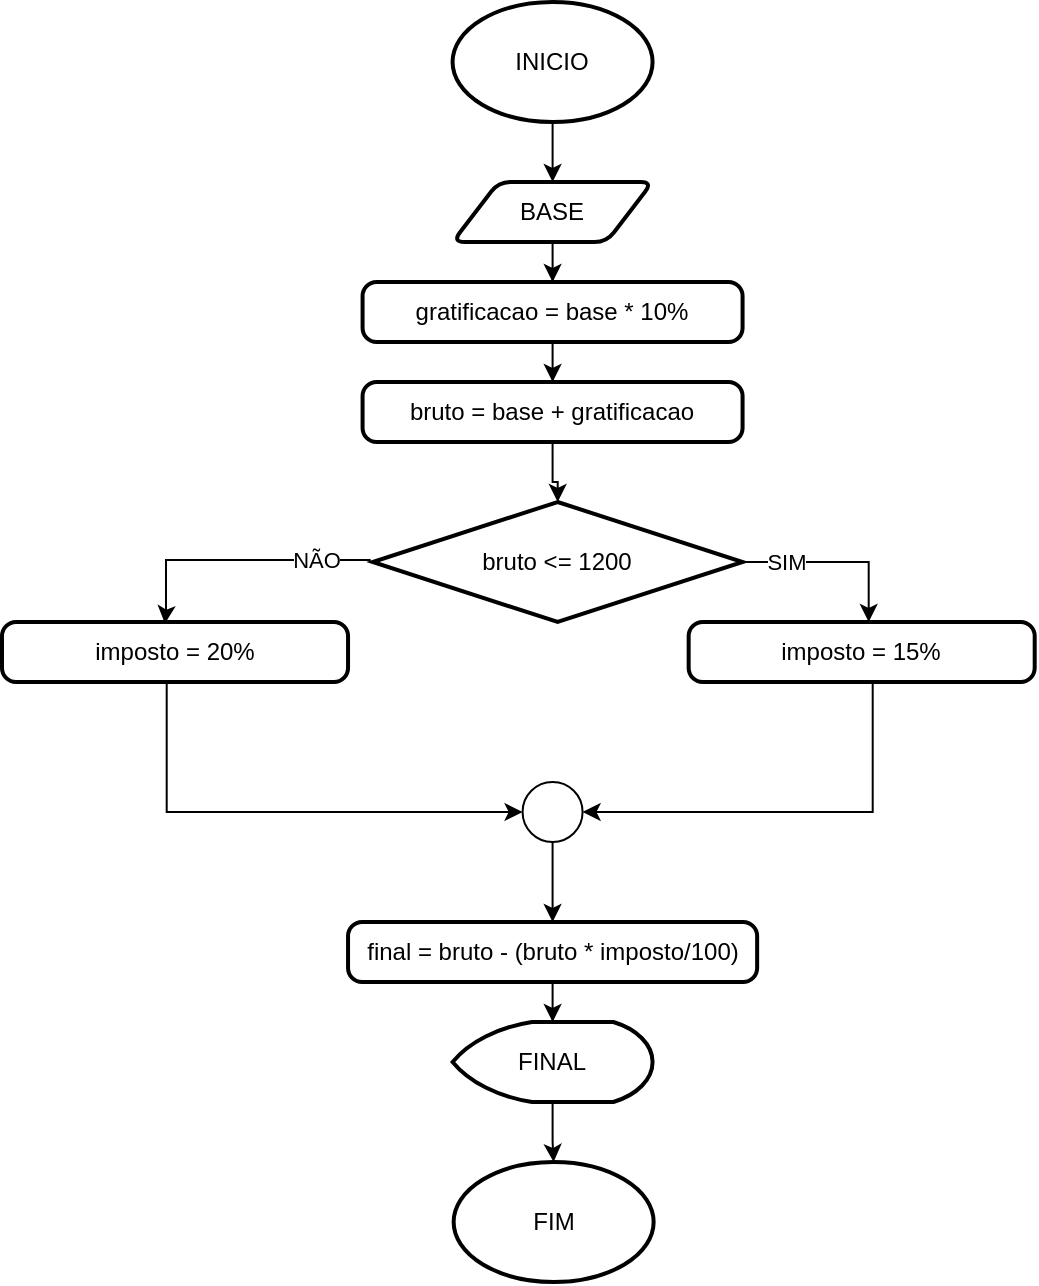<mxfile version="25.0.3">
  <diagram name="Página-1" id="EjqbnbBFhfBQd0mU-d-v">
    <mxGraphModel dx="1912" dy="1040" grid="1" gridSize="10" guides="1" tooltips="1" connect="1" arrows="1" fold="1" page="1" pageScale="1" pageWidth="1169" pageHeight="827" math="0" shadow="0">
      <root>
        <mxCell id="0" />
        <mxCell id="1" parent="0" />
        <mxCell id="0fii_oC-D__boTGWkius-1" style="edgeStyle=orthogonalEdgeStyle;rounded=0;orthogonalLoop=1;jettySize=auto;html=1;" edge="1" parent="1" source="0fii_oC-D__boTGWkius-2" target="0fii_oC-D__boTGWkius-5">
          <mxGeometry relative="1" as="geometry" />
        </mxCell>
        <mxCell id="0fii_oC-D__boTGWkius-2" value="INICIO" style="strokeWidth=2;html=1;shape=mxgraph.flowchart.start_1;whiteSpace=wrap;" vertex="1" parent="1">
          <mxGeometry x="551.29" y="94" width="100" height="60" as="geometry" />
        </mxCell>
        <mxCell id="0fii_oC-D__boTGWkius-3" value="FIM" style="strokeWidth=2;html=1;shape=mxgraph.flowchart.start_1;whiteSpace=wrap;" vertex="1" parent="1">
          <mxGeometry x="551.82" y="674" width="100" height="60" as="geometry" />
        </mxCell>
        <mxCell id="0fii_oC-D__boTGWkius-5" value="BASE" style="shape=parallelogram;html=1;strokeWidth=2;perimeter=parallelogramPerimeter;whiteSpace=wrap;rounded=1;arcSize=12;size=0.23;" vertex="1" parent="1">
          <mxGeometry x="551.29" y="184" width="100" height="30" as="geometry" />
        </mxCell>
        <mxCell id="0fii_oC-D__boTGWkius-6" style="edgeStyle=orthogonalEdgeStyle;rounded=0;orthogonalLoop=1;jettySize=auto;html=1;exitX=0.5;exitY=1;exitDx=0;exitDy=0;" edge="1" parent="1" target="0fii_oC-D__boTGWkius-9" source="0fii_oC-D__boTGWkius-5">
          <mxGeometry relative="1" as="geometry">
            <mxPoint x="601.29" y="334" as="targetPoint" />
            <mxPoint x="601.33" y="314" as="sourcePoint" />
          </mxGeometry>
        </mxCell>
        <mxCell id="0fii_oC-D__boTGWkius-24" style="edgeStyle=orthogonalEdgeStyle;rounded=0;orthogonalLoop=1;jettySize=auto;html=1;exitX=0.5;exitY=1;exitDx=0;exitDy=0;" edge="1" parent="1" source="0fii_oC-D__boTGWkius-9" target="0fii_oC-D__boTGWkius-23">
          <mxGeometry relative="1" as="geometry" />
        </mxCell>
        <mxCell id="0fii_oC-D__boTGWkius-9" value="gratificacao = base * 10%" style="rounded=1;whiteSpace=wrap;html=1;absoluteArcSize=1;arcSize=14;strokeWidth=2;" vertex="1" parent="1">
          <mxGeometry x="506.29" y="234" width="190" height="30" as="geometry" />
        </mxCell>
        <mxCell id="0fii_oC-D__boTGWkius-10" style="edgeStyle=orthogonalEdgeStyle;rounded=0;orthogonalLoop=1;jettySize=auto;html=1;exitX=0.5;exitY=1;exitDx=0;exitDy=0;" edge="1" parent="1" source="0fii_oC-D__boTGWkius-23" target="0fii_oC-D__boTGWkius-15">
          <mxGeometry relative="1" as="geometry">
            <mxPoint x="601.29" y="409" as="targetPoint" />
            <mxPoint x="599.33" y="334" as="sourcePoint" />
          </mxGeometry>
        </mxCell>
        <mxCell id="0fii_oC-D__boTGWkius-11" style="edgeStyle=orthogonalEdgeStyle;rounded=0;orthogonalLoop=1;jettySize=auto;html=1;" edge="1" parent="1" source="0fii_oC-D__boTGWkius-15" target="0fii_oC-D__boTGWkius-20">
          <mxGeometry relative="1" as="geometry">
            <mxPoint x="741.33" y="484" as="targetPoint" />
            <Array as="points">
              <mxPoint x="759.33" y="374" />
              <mxPoint x="759.33" y="434" />
              <mxPoint x="761.33" y="434" />
            </Array>
          </mxGeometry>
        </mxCell>
        <mxCell id="0fii_oC-D__boTGWkius-12" value="SIM" style="edgeLabel;html=1;align=center;verticalAlign=middle;resizable=0;points=[];" vertex="1" connectable="0" parent="0fii_oC-D__boTGWkius-11">
          <mxGeometry x="-0.722" y="3" relative="1" as="geometry">
            <mxPoint x="8" y="3" as="offset" />
          </mxGeometry>
        </mxCell>
        <mxCell id="0fii_oC-D__boTGWkius-15" value="bruto &amp;lt;= 1200" style="strokeWidth=2;html=1;shape=mxgraph.flowchart.decision;whiteSpace=wrap;" vertex="1" parent="1">
          <mxGeometry x="511.35" y="344" width="184.94" height="60" as="geometry" />
        </mxCell>
        <mxCell id="0fii_oC-D__boTGWkius-16" style="edgeStyle=orthogonalEdgeStyle;rounded=0;orthogonalLoop=1;jettySize=auto;html=1;exitX=0.5;exitY=1;exitDx=0;exitDy=0;" edge="1" parent="1" source="0fii_oC-D__boTGWkius-17" target="0fii_oC-D__boTGWkius-29">
          <mxGeometry relative="1" as="geometry">
            <mxPoint x="601.364" y="544" as="targetPoint" />
          </mxGeometry>
        </mxCell>
        <mxCell id="0fii_oC-D__boTGWkius-17" value="" style="ellipse;whiteSpace=wrap;html=1;strokeWidth=1;" vertex="1" parent="1">
          <mxGeometry x="586.29" y="484" width="30" height="30" as="geometry" />
        </mxCell>
        <mxCell id="0fii_oC-D__boTGWkius-19" style="edgeStyle=orthogonalEdgeStyle;rounded=0;orthogonalLoop=1;jettySize=auto;html=1;entryX=1;entryY=0.5;entryDx=0;entryDy=0;" edge="1" parent="1" source="0fii_oC-D__boTGWkius-20" target="0fii_oC-D__boTGWkius-17">
          <mxGeometry relative="1" as="geometry">
            <Array as="points">
              <mxPoint x="761.33" y="499" />
            </Array>
          </mxGeometry>
        </mxCell>
        <mxCell id="0fii_oC-D__boTGWkius-20" value="imposto = 15%" style="rounded=1;whiteSpace=wrap;html=1;absoluteArcSize=1;arcSize=14;strokeWidth=2;" vertex="1" parent="1">
          <mxGeometry x="669.33" y="404" width="173.02" height="30" as="geometry" />
        </mxCell>
        <mxCell id="0fii_oC-D__boTGWkius-21" style="edgeStyle=orthogonalEdgeStyle;rounded=0;orthogonalLoop=1;jettySize=auto;html=1;" edge="1" parent="1" source="0fii_oC-D__boTGWkius-30" target="0fii_oC-D__boTGWkius-3">
          <mxGeometry relative="1" as="geometry">
            <mxPoint x="601.33" y="654" as="sourcePoint" />
          </mxGeometry>
        </mxCell>
        <mxCell id="0fii_oC-D__boTGWkius-23" value="bruto = base + gratificacao" style="rounded=1;whiteSpace=wrap;html=1;absoluteArcSize=1;arcSize=14;strokeWidth=2;" vertex="1" parent="1">
          <mxGeometry x="506.29" y="284" width="190" height="30" as="geometry" />
        </mxCell>
        <mxCell id="0fii_oC-D__boTGWkius-26" value="" style="edgeStyle=orthogonalEdgeStyle;rounded=0;orthogonalLoop=1;jettySize=auto;html=1;exitX=0;exitY=0.5;exitDx=0;exitDy=0;exitPerimeter=0;entryX=0.471;entryY=0.026;entryDx=0;entryDy=0;entryPerimeter=0;" edge="1" parent="1" target="0fii_oC-D__boTGWkius-25">
          <mxGeometry relative="1" as="geometry">
            <Array as="points">
              <mxPoint x="408" y="373" />
              <mxPoint x="408" y="399" />
              <mxPoint x="407" y="399" />
            </Array>
            <mxPoint x="510.35" y="373" as="sourcePoint" />
            <mxPoint x="409" y="429" as="targetPoint" />
          </mxGeometry>
        </mxCell>
        <mxCell id="0fii_oC-D__boTGWkius-27" value="NÃO" style="edgeLabel;html=1;align=center;verticalAlign=middle;resizable=0;points=[];" vertex="1" connectable="0" parent="0fii_oC-D__boTGWkius-26">
          <mxGeometry x="-0.747" y="-2" relative="1" as="geometry">
            <mxPoint x="-11" y="2" as="offset" />
          </mxGeometry>
        </mxCell>
        <mxCell id="0fii_oC-D__boTGWkius-28" style="edgeStyle=orthogonalEdgeStyle;rounded=0;orthogonalLoop=1;jettySize=auto;html=1;entryX=0;entryY=0.5;entryDx=0;entryDy=0;" edge="1" parent="1" source="0fii_oC-D__boTGWkius-25" target="0fii_oC-D__boTGWkius-17">
          <mxGeometry relative="1" as="geometry">
            <Array as="points">
              <mxPoint x="408.33" y="499" />
            </Array>
          </mxGeometry>
        </mxCell>
        <mxCell id="0fii_oC-D__boTGWkius-25" value="imposto = 20%" style="rounded=1;whiteSpace=wrap;html=1;absoluteArcSize=1;arcSize=14;strokeWidth=2;" vertex="1" parent="1">
          <mxGeometry x="326" y="404" width="173.02" height="30" as="geometry" />
        </mxCell>
        <mxCell id="0fii_oC-D__boTGWkius-31" style="edgeStyle=orthogonalEdgeStyle;rounded=0;orthogonalLoop=1;jettySize=auto;html=1;exitX=0.5;exitY=1;exitDx=0;exitDy=0;" edge="1" parent="1" source="0fii_oC-D__boTGWkius-29" target="0fii_oC-D__boTGWkius-30">
          <mxGeometry relative="1" as="geometry" />
        </mxCell>
        <mxCell id="0fii_oC-D__boTGWkius-29" value="final = bruto - (bruto * imposto/100)" style="rounded=1;whiteSpace=wrap;html=1;absoluteArcSize=1;arcSize=14;strokeWidth=2;" vertex="1" parent="1">
          <mxGeometry x="499.02" y="554" width="204.55" height="30" as="geometry" />
        </mxCell>
        <mxCell id="0fii_oC-D__boTGWkius-30" value="FINAL" style="strokeWidth=2;html=1;shape=mxgraph.flowchart.display;whiteSpace=wrap;" vertex="1" parent="1">
          <mxGeometry x="551.29" y="604" width="100" height="40" as="geometry" />
        </mxCell>
      </root>
    </mxGraphModel>
  </diagram>
</mxfile>

